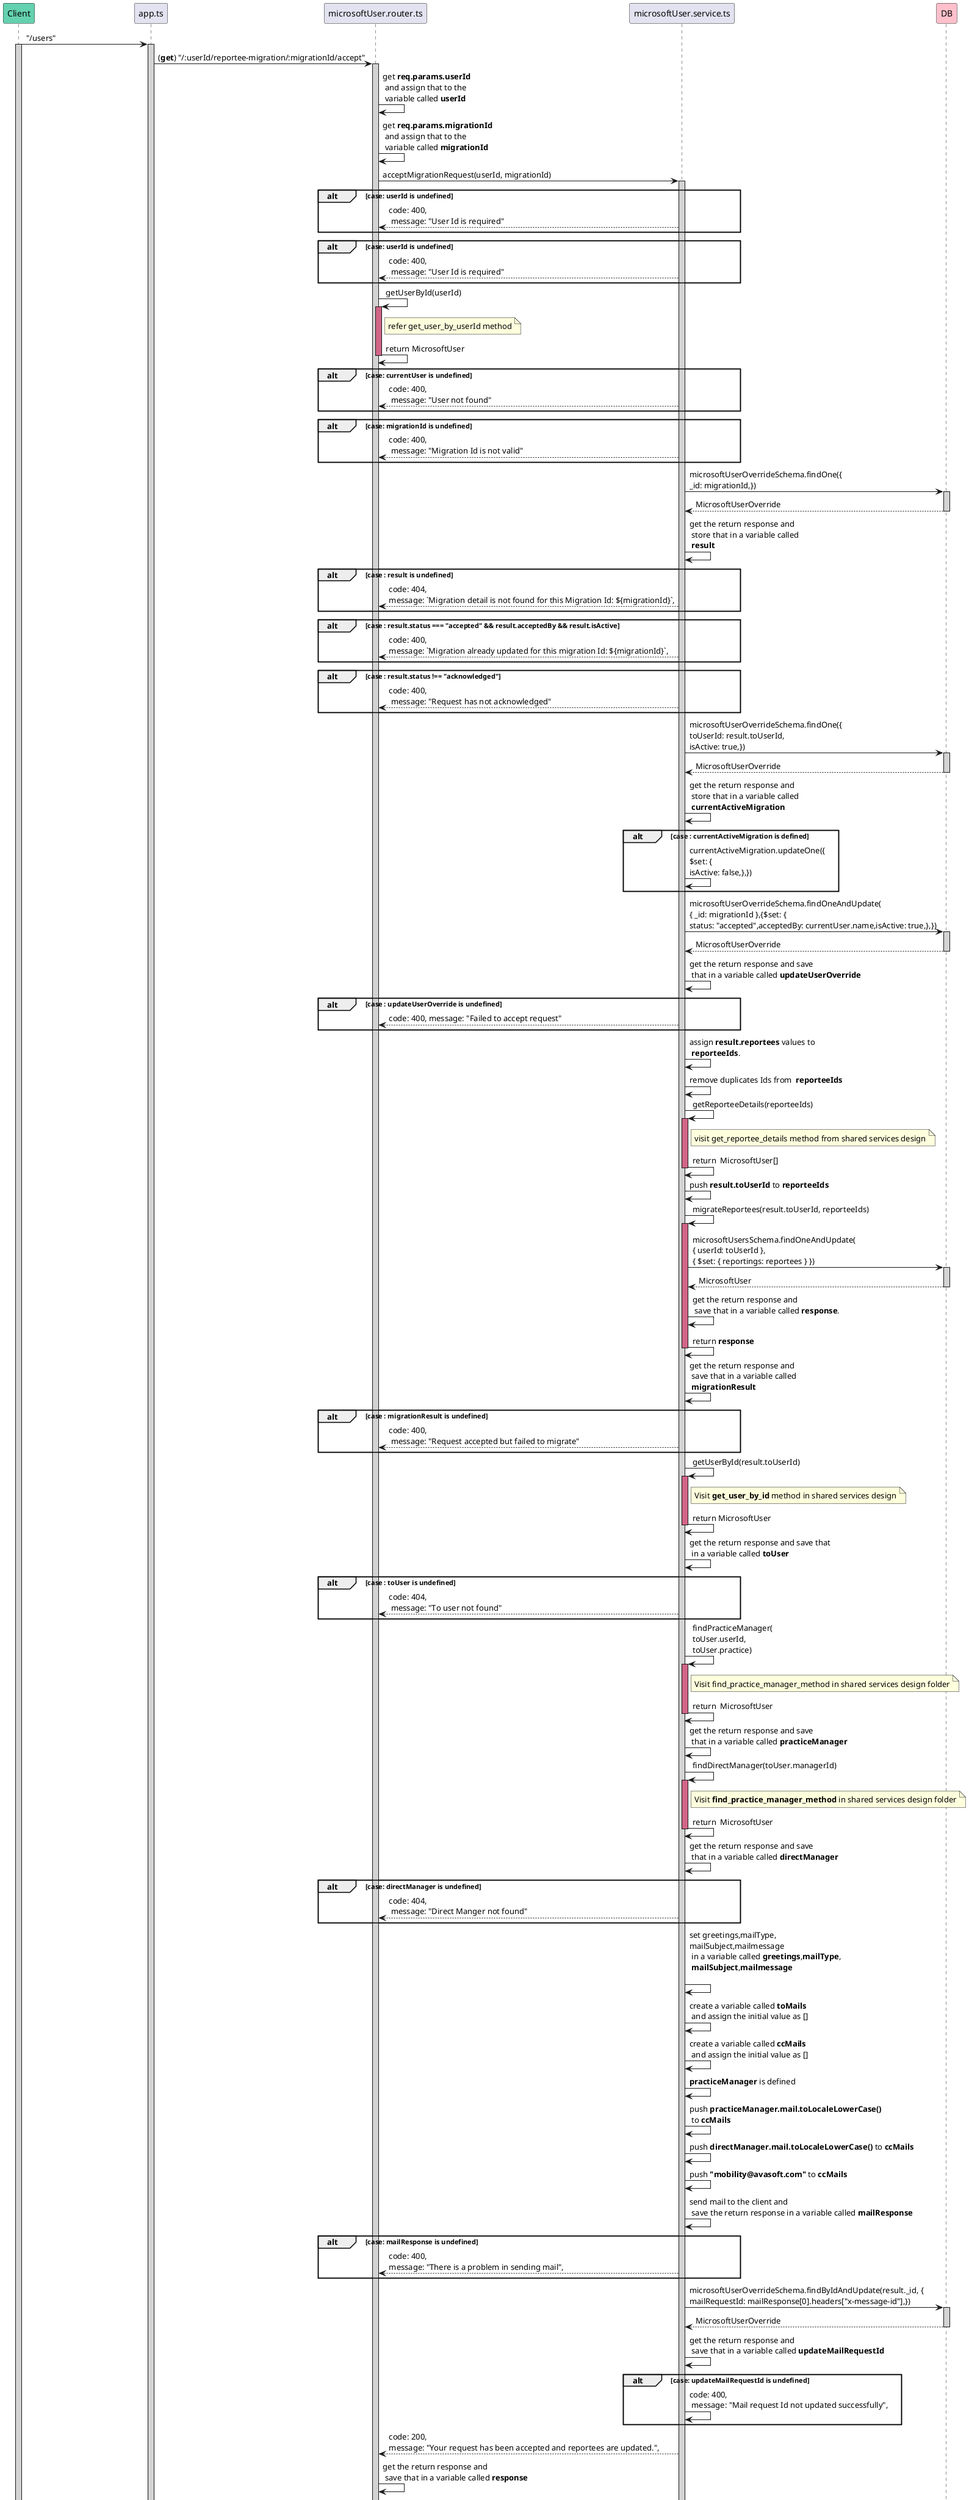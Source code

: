@startuml accept migration request
participant Client #64D1AF
participant app.ts
participant microsoftUser.router.ts
participant microsoftUser.service.ts
participant DB #FFC0CB

Client -> app.ts : "/users"
activate Client #D3D3D3
    activate app.ts #D3D3D3
        app.ts -> microsoftUser.router.ts : (**get**) "/:userId/reportee-migration/:migrationId/accept"
        activate microsoftUser.router.ts #D3D3D3
            microsoftUser.router.ts -> microsoftUser.router.ts : get **req.params.userId**\n and assign that to the\n variable called **userId**
            microsoftUser.router.ts -> microsoftUser.router.ts : get **req.params.migrationId**\n and assign that to the\n variable called **migrationId**
            microsoftUser.router.ts -> microsoftUser.service.ts : acceptMigrationRequest(userId, migrationId)
            activate microsoftUser.service.ts #D3D3D3
                alt case: userId is undefined
                    microsoftUser.router.ts <-- microsoftUser.service.ts : code: 400,\n message: "User Id is required"
                end
                alt case: userId is undefined
                    microsoftUser.router.ts <-- microsoftUser.service.ts : code: 400,\n message: "User Id is required"
                end
                microsoftUser.router.ts -> microsoftUser.router.ts : getUserById(userId)
                activate microsoftUser.router.ts #D16587
                    note right of microsoftUser.router.ts :refer get_user_by_userId method
                    microsoftUser.router.ts -> microsoftUser.router.ts : return MicrosoftUser
                deactivate microsoftUser.router.ts
                alt case: currentUser is undefined
                    microsoftUser.router.ts <-- microsoftUser.service.ts : code: 400,\n message: "User not found"
                end
                alt case: migrationId is undefined
                    microsoftUser.router.ts <-- microsoftUser.service.ts : code: 400,\n message: "Migration Id is not valid"
                end
                microsoftUser.service.ts -> DB : microsoftUserOverrideSchema.findOne({\n_id: migrationId,})
                activate DB #D3D3D3
                    microsoftUser.service.ts <-- DB : MicrosoftUserOverride
                deactivate DB
                microsoftUser.service.ts -> microsoftUser.service.ts : get the return response and\n store that in a variable called\n **result**
                alt case : result is undefined
                    microsoftUser.router.ts <-- microsoftUser.service.ts : code: 404,\nmessage: `Migration detail is not found for this Migration Id: ${migrationId}`,
                end
                alt case : result.status === "accepted" && result.acceptedBy && result.isActive
                    microsoftUser.router.ts <-- microsoftUser.service.ts : code: 400,\nmessage: `Migration already updated for this migration Id: ${migrationId}`,
                end
                alt case : result.status !== "acknowledged"
                    microsoftUser.router.ts <-- microsoftUser.service.ts : code: 400,\n message: "Request has not acknowledged"
                end
                microsoftUser.service.ts -> DB : microsoftUserOverrideSchema.findOne({\ntoUserId: result.toUserId,\nisActive: true,})
                activate DB #D3D3D3
                    microsoftUser.service.ts <-- DB : MicrosoftUserOverride
                deactivate DB
                microsoftUser.service.ts -> microsoftUser.service.ts :  get the return response and\n store that in a variable called\n **currentActiveMigration**
                alt case : currentActiveMigration is defined
                    microsoftUser.service.ts -> microsoftUser.service.ts : currentActiveMigration.updateOne({\n$set: {\nisActive: false,},})
                end
                microsoftUser.service.ts -> DB : microsoftUserOverrideSchema.findOneAndUpdate(\n{ _id: migrationId },{$set: {\nstatus: "accepted",acceptedBy: currentUser.name,isActive: true,},})
                activate DB #D3D3D3
                    microsoftUser.service.ts <-- DB : MicrosoftUserOverride
                deactivate DB
                microsoftUser.service.ts -> microsoftUser.service.ts : get the return response and save\n that in a variable called **updateUserOverride**
                alt case : updateUserOverride is undefined
                    microsoftUser.router.ts <-- microsoftUser.service.ts :  code: 400, message: "Failed to accept request"
                end
                microsoftUser.service.ts -> microsoftUser.service.ts : assign **result.reportees** values to\n **reporteeIds**.
                microsoftUser.service.ts -> microsoftUser.service.ts : remove duplicates Ids from  **reporteeIds**
                microsoftUser.service.ts -> microsoftUser.service.ts : getReporteeDetails(reporteeIds)
                activate microsoftUser.service.ts #D16587
                    note right of microsoftUser.service.ts : visit get_reportee_details method from shared services design
                    microsoftUser.service.ts -> microsoftUser.service.ts : return  MicrosoftUser[]
                deactivate microsoftUser.service.ts
                microsoftUser.service.ts -> microsoftUser.service.ts : push **result.toUserId** to **reporteeIds**
                microsoftUser.service.ts -> microsoftUser.service.ts : migrateReportees(result.toUserId, reporteeIds)
                activate microsoftUser.service.ts #D16587
                    microsoftUser.service.ts -> DB : microsoftUsersSchema.findOneAndUpdate(\n{ userId: toUserId },\n{ $set: { reportings: reportees } })
                    activate DB #D3D3D3
                        microsoftUser.service.ts <-- DB : MicrosoftUser
                    deactivate DB
                    microsoftUser.service.ts -> microsoftUser.service.ts : get the return response and\n save that in a variable called **response**.
                    microsoftUser.service.ts -> microsoftUser.service.ts : return **response**
                deactivate microsoftUser.service.ts
                microsoftUser.service.ts -> microsoftUser.service.ts : get the return response and\n save that in a variable called\n **migrationResult**
                alt case : migrationResult is undefined
                    microsoftUser.router.ts <-- microsoftUser.service.ts : code: 400,\n message: "Request accepted but failed to migrate"
                end
                microsoftUser.service.ts -> microsoftUser.service.ts : getUserById(result.toUserId)
                activate microsoftUser.service.ts #D16587
                    note right of microsoftUser.service.ts : Visit **get_user_by_id** method in shared services design
                    microsoftUser.service.ts -> microsoftUser.service.ts : return MicrosoftUser
                deactivate microsoftUser.service.ts
                microsoftUser.service.ts -> microsoftUser.service.ts : get the return response and save that\n in a variable called **toUser**
                alt case : toUser is undefined
                    microsoftUser.router.ts <-- microsoftUser.service.ts : code: 404,\n message: "To user not found"
                end
                microsoftUser.service.ts -> microsoftUser.service.ts : findPracticeManager(\ntoUser.userId,\ntoUser.practice)
                activate microsoftUser.service.ts #D16587
                    note right of microsoftUser.service.ts : Visit find_practice_manager_method in shared services design folder
                    microsoftUser.service.ts -> microsoftUser.service.ts : return  MicrosoftUser
                deactivate microsoftUser.service.ts
                microsoftUser.service.ts -> microsoftUser.service.ts : get the return response and save\n that in a variable called **practiceManager**
                microsoftUser.service.ts -> microsoftUser.service.ts : findDirectManager(toUser.managerId)
                activate microsoftUser.service.ts #D16587
                    note right of microsoftUser.service.ts : Visit **find_practice_manager_method** in shared services design folder
                    microsoftUser.service.ts -> microsoftUser.service.ts : return  MicrosoftUser
                deactivate microsoftUser.service.ts
                microsoftUser.service.ts -> microsoftUser.service.ts : get the return response and save\n that in a variable called **directManager**
                alt case: directManager is undefined
                    microsoftUser.router.ts <-- microsoftUser.service.ts : code: 404,\n message: "Direct Manger not found"
                end
                microsoftUser.service.ts -> microsoftUser.service.ts : set greetings,mailType,\nmailSubject,mailmessage\n in a variable called **greetings**,**mailType**,\n **mailSubject**,**mailmessage**\n
                microsoftUser.service.ts -> microsoftUser.service.ts : create a variable called **toMails**\n and assign the initial value as []
                microsoftUser.service.ts -> microsoftUser.service.ts : create a variable called **ccMails**\n and assign the initial value as []
                microsoftUser.service.ts -> microsoftUser.service.ts : **practiceManager** is defined
                microsoftUser.service.ts -> microsoftUser.service.ts : push **practiceManager.mail.toLocaleLowerCase()** \n to **ccMails**
                microsoftUser.service.ts -> microsoftUser.service.ts : push **directManager.mail.toLocaleLowerCase()** to **ccMails**
                microsoftUser.service.ts -> microsoftUser.service.ts : push **"mobility@avasoft.com"** to **ccMails**
                microsoftUser.service.ts -> microsoftUser.service.ts : send mail to the client and\n save the return response in a variable called **mailResponse**
                alt case: mailResponse is undefined
                    microsoftUser.router.ts <-- microsoftUser.service.ts : code: 400,\nmessage: "There is a problem in sending mail",
                end
                microsoftUser.service.ts -> DB : microsoftUserOverrideSchema.findByIdAndUpdate(result._id, {\nmailRequestId: mailResponse[0].headers["x-message-id"],})
                activate DB #D3D3D3
                    microsoftUser.service.ts <-- DB : MicrosoftUserOverride
                deactivate DB
                microsoftUser.service.ts -> microsoftUser.service.ts : get the return response and \n save that in a variable called **updateMailRequestId**
                alt case: updateMailRequestId is undefined
                    microsoftUser.service.ts -> microsoftUser.service.ts : code: 400,\n message: "Mail request Id not updated successfully",
                end
                microsoftUser.router.ts <-- microsoftUser.service.ts : code: 200,\nmessage: "Your request has been accepted and reportees are updated.",
                microsoftUser.router.ts -> microsoftUser.router.ts : get the return response and\n save that in a variable called **response**
                alt case: response.code === 200
                    app.ts <-- microsoftUser.router.ts : status: response.code\n message:  response.message
                end
                app.ts <-- microsoftUser.router.ts : status: response.code\n message:  response.message
                Client <-- app.ts : status: response.code\n message:  response.message
            deactivate microsoftUser.service.ts
        deactivate microsoftUser.router.ts
    deactivate app.ts
deactivate Client
@enduml